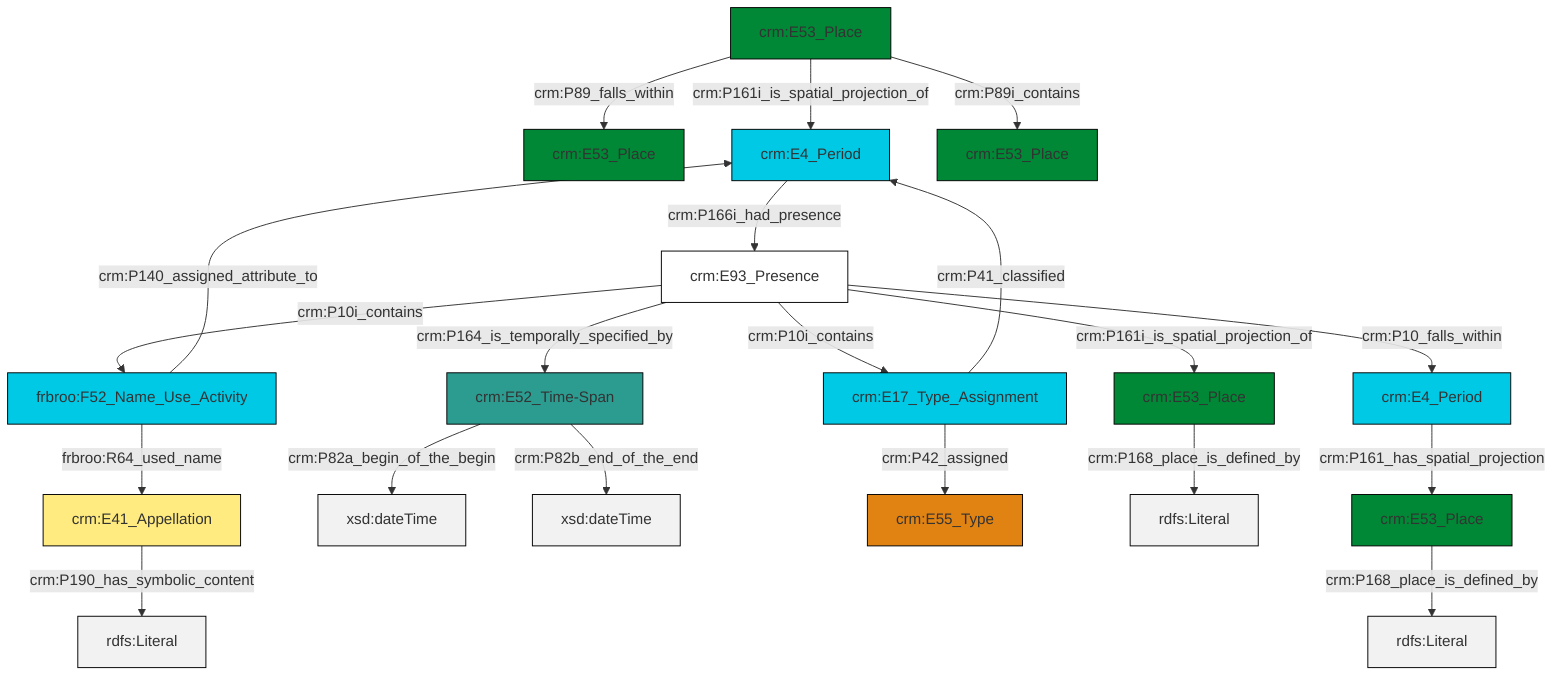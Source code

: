 graph TD
classDef Literal fill:#f2f2f2,stroke:#000000;
classDef CRM_Entity fill:#FFFFFF,stroke:#000000;
classDef Temporal_Entity fill:#00C9E6, stroke:#000000;
classDef Type fill:#E18312, stroke:#000000;
classDef Time-Span fill:#2C9C91, stroke:#000000;
classDef Appellation fill:#FFEB7F, stroke:#000000;
classDef Place fill:#008836, stroke:#000000;
classDef Persistent_Item fill:#B266B2, stroke:#000000;
classDef Conceptual_Object fill:#FFD700, stroke:#000000;
classDef Physical_Thing fill:#D2B48C, stroke:#000000;
classDef Actor fill:#f58aad, stroke:#000000;
classDef PC_Classes fill:#4ce600, stroke:#000000;
classDef Multi fill:#cccccc,stroke:#000000;

0["crm:E52_Time-Span"]:::Time-Span -->|crm:P82a_begin_of_the_begin| 10[xsd:dateTime]:::Literal
0["crm:E52_Time-Span"]:::Time-Span -->|crm:P82b_end_of_the_end| 11[xsd:dateTime]:::Literal
4["crm:E4_Period"]:::Temporal_Entity -->|crm:P166i_had_presence| 12["crm:E93_Presence"]:::CRM_Entity
12["crm:E93_Presence"]:::CRM_Entity -->|crm:P161i_is_spatial_projection_of| 13["crm:E53_Place"]:::Place
14["crm:E4_Period"]:::Temporal_Entity -->|crm:P161_has_spatial_projection| 6["crm:E53_Place"]:::Place
8["crm:E53_Place"]:::Place -->|crm:P161i_is_spatial_projection_of| 4["crm:E4_Period"]:::Temporal_Entity
12["crm:E93_Presence"]:::CRM_Entity -->|crm:P164_is_temporally_specified_by| 0["crm:E52_Time-Span"]:::Time-Span
12["crm:E93_Presence"]:::CRM_Entity -->|crm:P10i_contains| 18["crm:E17_Type_Assignment"]:::Temporal_Entity
13["crm:E53_Place"]:::Place -->|crm:P168_place_is_defined_by| 19[rdfs:Literal]:::Literal
20["frbroo:F52_Name_Use_Activity"]:::Temporal_Entity -->|frbroo:R64_used_name| 21["crm:E41_Appellation"]:::Appellation
20["frbroo:F52_Name_Use_Activity"]:::Temporal_Entity -->|crm:P140_assigned_attribute_to| 4["crm:E4_Period"]:::Temporal_Entity
18["crm:E17_Type_Assignment"]:::Temporal_Entity -->|crm:P42_assigned| 16["crm:E55_Type"]:::Type
6["crm:E53_Place"]:::Place -->|crm:P168_place_is_defined_by| 23[rdfs:Literal]:::Literal
8["crm:E53_Place"]:::Place -->|crm:P89i_contains| 24["crm:E53_Place"]:::Place
21["crm:E41_Appellation"]:::Appellation -->|crm:P190_has_symbolic_content| 27[rdfs:Literal]:::Literal
18["crm:E17_Type_Assignment"]:::Temporal_Entity -->|crm:P41_classified| 4["crm:E4_Period"]:::Temporal_Entity
12["crm:E93_Presence"]:::CRM_Entity -->|crm:P10i_contains| 20["frbroo:F52_Name_Use_Activity"]:::Temporal_Entity
8["crm:E53_Place"]:::Place -->|crm:P89_falls_within| 2["crm:E53_Place"]:::Place
12["crm:E93_Presence"]:::CRM_Entity -->|crm:P10_falls_within| 14["crm:E4_Period"]:::Temporal_Entity